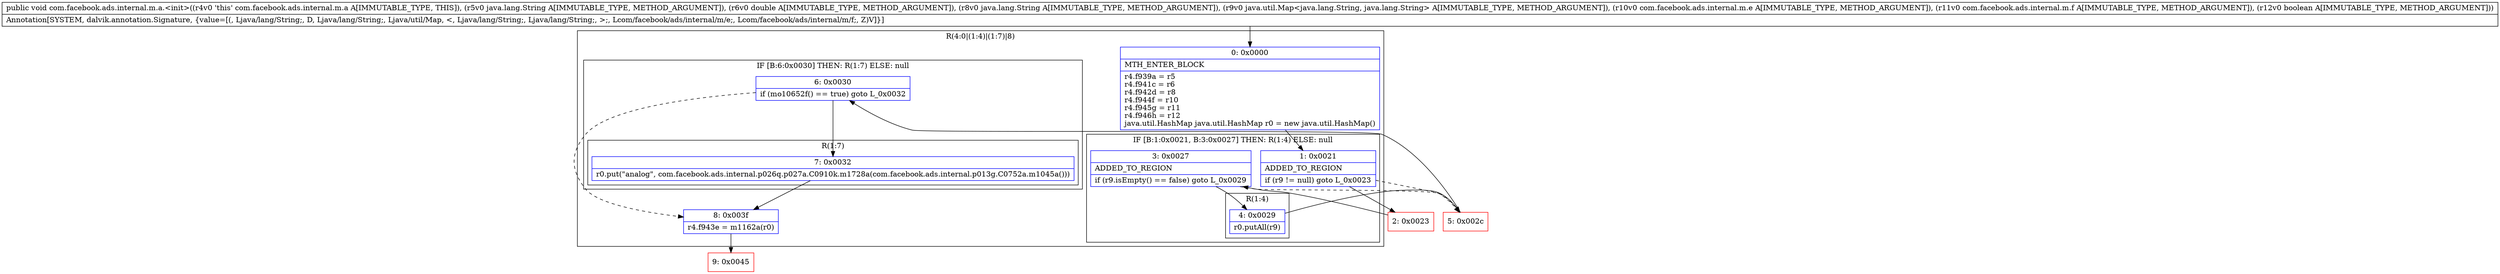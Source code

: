 digraph "CFG forcom.facebook.ads.internal.m.a.\<init\>(Ljava\/lang\/String;DLjava\/lang\/String;Ljava\/util\/Map;Lcom\/facebook\/ads\/internal\/m\/e;Lcom\/facebook\/ads\/internal\/m\/f;Z)V" {
subgraph cluster_Region_712444162 {
label = "R(4:0|(1:4)|(1:7)|8)";
node [shape=record,color=blue];
Node_0 [shape=record,label="{0\:\ 0x0000|MTH_ENTER_BLOCK\l|r4.f939a = r5\lr4.f941c = r6\lr4.f942d = r8\lr4.f944f = r10\lr4.f945g = r11\lr4.f946h = r12\ljava.util.HashMap java.util.HashMap r0 = new java.util.HashMap()\l}"];
subgraph cluster_IfRegion_725456817 {
label = "IF [B:1:0x0021, B:3:0x0027] THEN: R(1:4) ELSE: null";
node [shape=record,color=blue];
Node_1 [shape=record,label="{1\:\ 0x0021|ADDED_TO_REGION\l|if (r9 != null) goto L_0x0023\l}"];
Node_3 [shape=record,label="{3\:\ 0x0027|ADDED_TO_REGION\l|if (r9.isEmpty() == false) goto L_0x0029\l}"];
subgraph cluster_Region_2110596096 {
label = "R(1:4)";
node [shape=record,color=blue];
Node_4 [shape=record,label="{4\:\ 0x0029|r0.putAll(r9)\l}"];
}
}
subgraph cluster_IfRegion_528995684 {
label = "IF [B:6:0x0030] THEN: R(1:7) ELSE: null";
node [shape=record,color=blue];
Node_6 [shape=record,label="{6\:\ 0x0030|if (mo10652f() == true) goto L_0x0032\l}"];
subgraph cluster_Region_1074418746 {
label = "R(1:7)";
node [shape=record,color=blue];
Node_7 [shape=record,label="{7\:\ 0x0032|r0.put(\"analog\", com.facebook.ads.internal.p026q.p027a.C0910k.m1728a(com.facebook.ads.internal.p013g.C0752a.m1045a()))\l}"];
}
}
Node_8 [shape=record,label="{8\:\ 0x003f|r4.f943e = m1162a(r0)\l}"];
}
Node_2 [shape=record,color=red,label="{2\:\ 0x0023}"];
Node_5 [shape=record,color=red,label="{5\:\ 0x002c}"];
Node_9 [shape=record,color=red,label="{9\:\ 0x0045}"];
MethodNode[shape=record,label="{public void com.facebook.ads.internal.m.a.\<init\>((r4v0 'this' com.facebook.ads.internal.m.a A[IMMUTABLE_TYPE, THIS]), (r5v0 java.lang.String A[IMMUTABLE_TYPE, METHOD_ARGUMENT]), (r6v0 double A[IMMUTABLE_TYPE, METHOD_ARGUMENT]), (r8v0 java.lang.String A[IMMUTABLE_TYPE, METHOD_ARGUMENT]), (r9v0 java.util.Map\<java.lang.String, java.lang.String\> A[IMMUTABLE_TYPE, METHOD_ARGUMENT]), (r10v0 com.facebook.ads.internal.m.e A[IMMUTABLE_TYPE, METHOD_ARGUMENT]), (r11v0 com.facebook.ads.internal.m.f A[IMMUTABLE_TYPE, METHOD_ARGUMENT]), (r12v0 boolean A[IMMUTABLE_TYPE, METHOD_ARGUMENT]))  | Annotation[SYSTEM, dalvik.annotation.Signature, \{value=[(, Ljava\/lang\/String;, D, Ljava\/lang\/String;, Ljava\/util\/Map, \<, Ljava\/lang\/String;, Ljava\/lang\/String;, \>;, Lcom\/facebook\/ads\/internal\/m\/e;, Lcom\/facebook\/ads\/internal\/m\/f;, Z)V]\}]\l}"];
MethodNode -> Node_0;
Node_0 -> Node_1;
Node_1 -> Node_2;
Node_1 -> Node_5[style=dashed];
Node_3 -> Node_4;
Node_3 -> Node_5[style=dashed];
Node_4 -> Node_5;
Node_6 -> Node_7;
Node_6 -> Node_8[style=dashed];
Node_7 -> Node_8;
Node_8 -> Node_9;
Node_2 -> Node_3;
Node_5 -> Node_6;
}


